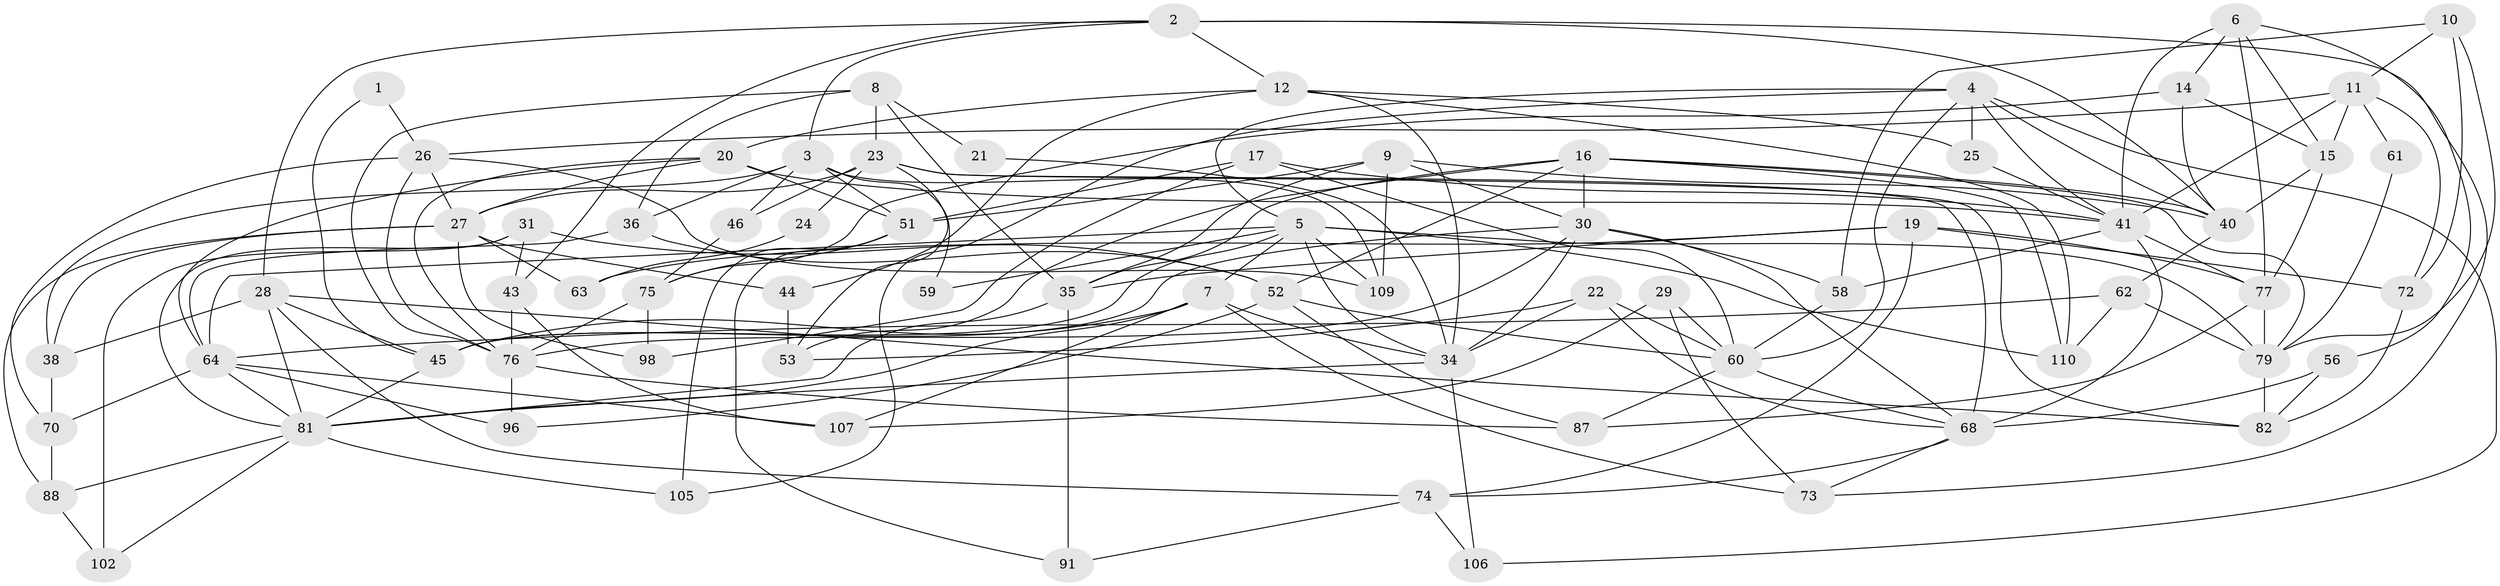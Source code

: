 // Generated by graph-tools (version 1.1) at 2025/52/02/27/25 19:52:02]
// undirected, 72 vertices, 180 edges
graph export_dot {
graph [start="1"]
  node [color=gray90,style=filled];
  1;
  2 [super="+78"];
  3 [super="+32"];
  4 [super="+90"];
  5 [super="+50"];
  6 [super="+86"];
  7 [super="+13"];
  8;
  9 [super="+85"];
  10 [super="+67"];
  11 [super="+95"];
  12 [super="+18"];
  14 [super="+66"];
  15 [super="+33"];
  16 [super="+49"];
  17 [super="+42"];
  19 [super="+47"];
  20 [super="+97"];
  21;
  22 [super="+37"];
  23 [super="+69"];
  24;
  25;
  26 [super="+65"];
  27 [super="+80"];
  28 [super="+92"];
  29 [super="+101"];
  30 [super="+93"];
  31 [super="+54"];
  34 [super="+71"];
  35 [super="+39"];
  36 [super="+108"];
  38;
  40;
  41 [super="+48"];
  43;
  44;
  45;
  46;
  51 [super="+55"];
  52 [super="+57"];
  53 [super="+94"];
  56 [super="+84"];
  58;
  59;
  60 [super="+100"];
  61;
  62;
  63;
  64 [super="+103"];
  68 [super="+89"];
  70;
  72;
  73;
  74;
  75;
  76 [super="+99"];
  77;
  79 [super="+83"];
  81 [super="+111"];
  82 [super="+104"];
  87;
  88;
  91;
  96;
  98;
  102;
  105;
  106;
  107;
  109;
  110;
  1 -- 45;
  1 -- 26;
  2 -- 73;
  2 -- 3;
  2 -- 40;
  2 -- 43;
  2 -- 12;
  2 -- 28;
  3 -- 46;
  3 -- 59;
  3 -- 109;
  3 -- 51;
  3 -- 36;
  3 -- 38;
  4 -- 60;
  4 -- 25;
  4 -- 40;
  4 -- 105;
  4 -- 106;
  4 -- 5;
  4 -- 41;
  5 -- 64 [weight=2];
  5 -- 7;
  5 -- 79;
  5 -- 110;
  5 -- 34;
  5 -- 109;
  5 -- 59;
  5 -- 45;
  6 -- 77;
  6 -- 56;
  6 -- 14;
  6 -- 15;
  6 -- 41;
  7 -- 73;
  7 -- 107;
  7 -- 81;
  7 -- 45;
  7 -- 34;
  8 -- 21;
  8 -- 23;
  8 -- 76;
  8 -- 36;
  8 -- 35;
  9 -- 40;
  9 -- 109;
  9 -- 30;
  9 -- 51;
  9 -- 35;
  10 -- 72;
  10 -- 58;
  10 -- 11;
  10 -- 79;
  11 -- 41;
  11 -- 61;
  11 -- 72;
  11 -- 15;
  11 -- 26;
  12 -- 110;
  12 -- 34;
  12 -- 44;
  12 -- 20;
  12 -- 25;
  14 -- 40;
  14 -- 75;
  14 -- 15;
  15 -- 77;
  15 -- 40;
  16 -- 35;
  16 -- 40;
  16 -- 53;
  16 -- 79;
  16 -- 110;
  16 -- 52;
  16 -- 30;
  17 -- 51;
  17 -- 41;
  17 -- 98;
  17 -- 60;
  19 -- 74;
  19 -- 72;
  19 -- 77;
  19 -- 63;
  19 -- 35;
  20 -- 64;
  20 -- 51;
  20 -- 41;
  20 -- 76;
  20 -- 27;
  21 -- 34;
  22 -- 68;
  22 -- 60;
  22 -- 34;
  22 -- 53;
  23 -- 24;
  23 -- 53;
  23 -- 68;
  23 -- 46;
  23 -- 82;
  23 -- 27;
  24 -- 63;
  25 -- 41;
  26 -- 109;
  26 -- 27;
  26 -- 70;
  26 -- 76;
  27 -- 98;
  27 -- 88;
  27 -- 44;
  27 -- 38;
  27 -- 63;
  28 -- 38;
  28 -- 45;
  28 -- 82;
  28 -- 81;
  28 -- 74;
  29 -- 73;
  29 -- 107;
  29 -- 60;
  30 -- 45;
  30 -- 68;
  30 -- 34;
  30 -- 58;
  30 -- 76;
  31 -- 81;
  31 -- 43;
  31 -- 52;
  31 -- 102;
  34 -- 106;
  34 -- 81;
  35 -- 81;
  35 -- 91;
  36 -- 64;
  36 -- 52;
  38 -- 70;
  40 -- 62;
  41 -- 68 [weight=2];
  41 -- 58;
  41 -- 77;
  43 -- 76;
  43 -- 107;
  44 -- 53;
  45 -- 81;
  46 -- 75;
  51 -- 105;
  51 -- 91;
  51 -- 75;
  52 -- 87;
  52 -- 96;
  52 -- 60;
  56 -- 82;
  56 -- 68;
  58 -- 60;
  60 -- 68;
  60 -- 87;
  61 -- 79;
  62 -- 64;
  62 -- 110;
  62 -- 79;
  64 -- 107;
  64 -- 70;
  64 -- 81;
  64 -- 96;
  68 -- 73;
  68 -- 74;
  70 -- 88;
  72 -- 82;
  74 -- 91;
  74 -- 106;
  75 -- 98;
  75 -- 76;
  76 -- 87;
  76 -- 96;
  77 -- 87;
  77 -- 79;
  79 -- 82;
  81 -- 102;
  81 -- 88;
  81 -- 105;
  88 -- 102;
}
